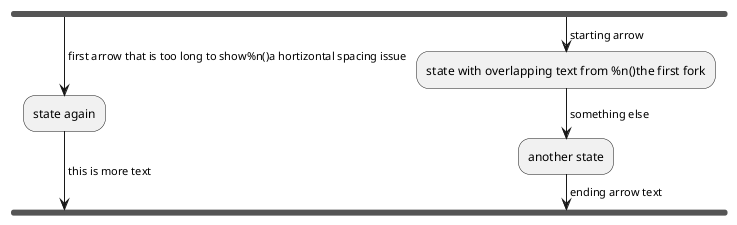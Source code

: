 {
  "sha1": "dofenl2d6jskcb8ezkrsnm27eefvg3",
  "insertion": {
    "when": "2024-06-01T09:03:03.258Z",
    "url": "https://forum.plantuml.net/11344/no-text-spacing-with-fork-activity-diagram?show=11364#c11364",
    "user": "plantuml@gmail.com"
  }
}
@startuml
fork
-> first arrow that is too long to show%n()a hortizontal spacing issue;
:state again;
-> this is more text;
fork again
-> starting arrow;
:state with overlapping text from %n()the first fork;
->something else;
:another state;
-> ending arrow text;
end fork
@enduml
